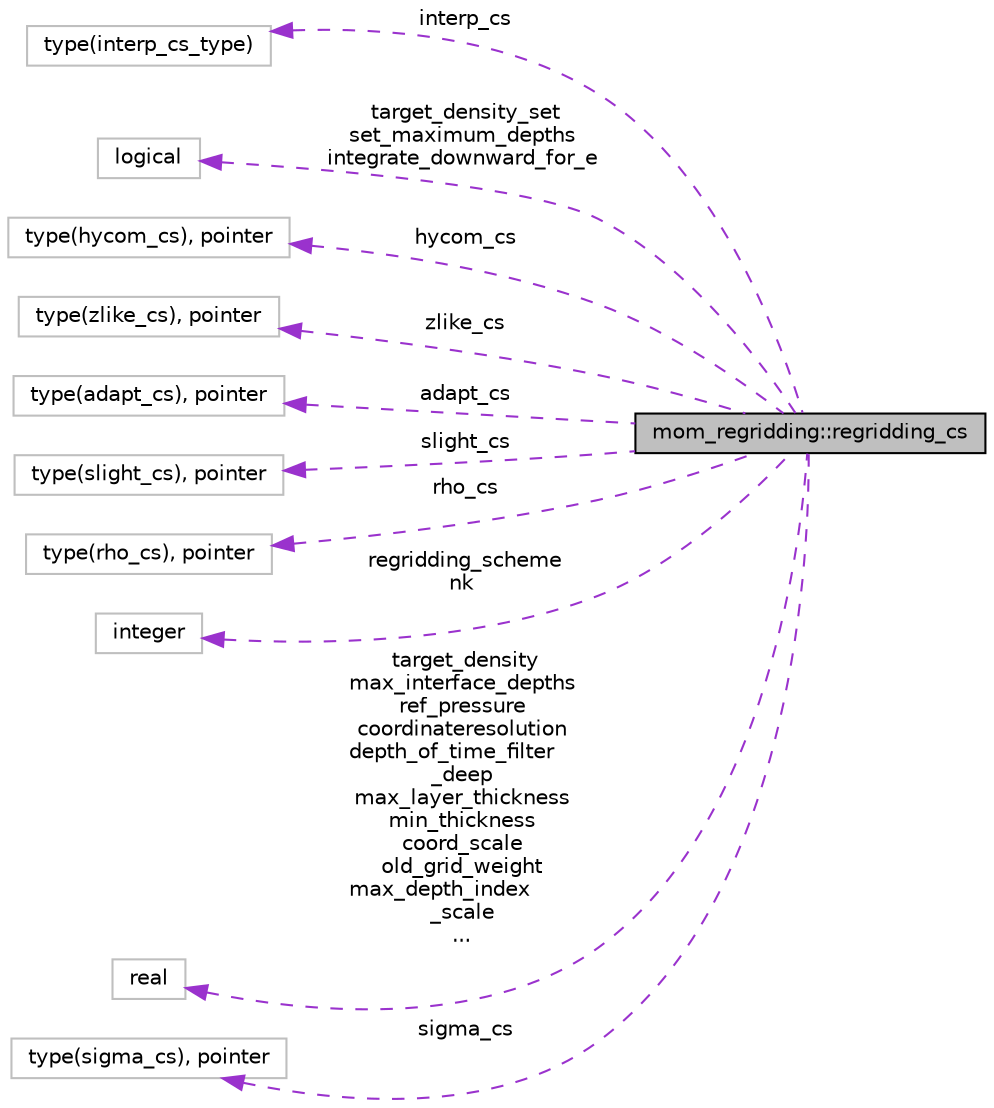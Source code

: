 digraph "mom_regridding::regridding_cs"
{
 // INTERACTIVE_SVG=YES
 // LATEX_PDF_SIZE
  edge [fontname="Helvetica",fontsize="10",labelfontname="Helvetica",labelfontsize="10"];
  node [fontname="Helvetica",fontsize="10",shape=record];
  rankdir="LR";
  Node1 [label="mom_regridding::regridding_cs",height=0.2,width=0.4,color="black", fillcolor="grey75", style="filled", fontcolor="black",tooltip="Regridding control structure."];
  Node2 -> Node1 [dir="back",color="darkorchid3",fontsize="10",style="dashed",label=" interp_cs" ,fontname="Helvetica"];
  Node2 [label="type(interp_cs_type)",height=0.2,width=0.4,color="grey75", fillcolor="white", style="filled",tooltip=" "];
  Node3 -> Node1 [dir="back",color="darkorchid3",fontsize="10",style="dashed",label=" target_density_set\nset_maximum_depths\nintegrate_downward_for_e" ,fontname="Helvetica"];
  Node3 [label="logical",height=0.2,width=0.4,color="grey75", fillcolor="white", style="filled",tooltip=" "];
  Node4 -> Node1 [dir="back",color="darkorchid3",fontsize="10",style="dashed",label=" hycom_cs" ,fontname="Helvetica"];
  Node4 [label="type(hycom_cs), pointer",height=0.2,width=0.4,color="grey75", fillcolor="white", style="filled",tooltip=" "];
  Node5 -> Node1 [dir="back",color="darkorchid3",fontsize="10",style="dashed",label=" zlike_cs" ,fontname="Helvetica"];
  Node5 [label="type(zlike_cs), pointer",height=0.2,width=0.4,color="grey75", fillcolor="white", style="filled",tooltip=" "];
  Node6 -> Node1 [dir="back",color="darkorchid3",fontsize="10",style="dashed",label=" adapt_cs" ,fontname="Helvetica"];
  Node6 [label="type(adapt_cs), pointer",height=0.2,width=0.4,color="grey75", fillcolor="white", style="filled",tooltip=" "];
  Node7 -> Node1 [dir="back",color="darkorchid3",fontsize="10",style="dashed",label=" slight_cs" ,fontname="Helvetica"];
  Node7 [label="type(slight_cs), pointer",height=0.2,width=0.4,color="grey75", fillcolor="white", style="filled",tooltip=" "];
  Node8 -> Node1 [dir="back",color="darkorchid3",fontsize="10",style="dashed",label=" rho_cs" ,fontname="Helvetica"];
  Node8 [label="type(rho_cs), pointer",height=0.2,width=0.4,color="grey75", fillcolor="white", style="filled",tooltip=" "];
  Node9 -> Node1 [dir="back",color="darkorchid3",fontsize="10",style="dashed",label=" regridding_scheme\nnk" ,fontname="Helvetica"];
  Node9 [label="integer",height=0.2,width=0.4,color="grey75", fillcolor="white", style="filled",tooltip=" "];
  Node10 -> Node1 [dir="back",color="darkorchid3",fontsize="10",style="dashed",label=" target_density\nmax_interface_depths\nref_pressure\ncoordinateresolution\ndepth_of_time_filter\l_deep\nmax_layer_thickness\nmin_thickness\ncoord_scale\nold_grid_weight\nmax_depth_index\l_scale\n..." ,fontname="Helvetica"];
  Node10 [label="real",height=0.2,width=0.4,color="grey75", fillcolor="white", style="filled",tooltip=" "];
  Node11 -> Node1 [dir="back",color="darkorchid3",fontsize="10",style="dashed",label=" sigma_cs" ,fontname="Helvetica"];
  Node11 [label="type(sigma_cs), pointer",height=0.2,width=0.4,color="grey75", fillcolor="white", style="filled",tooltip=" "];
}
